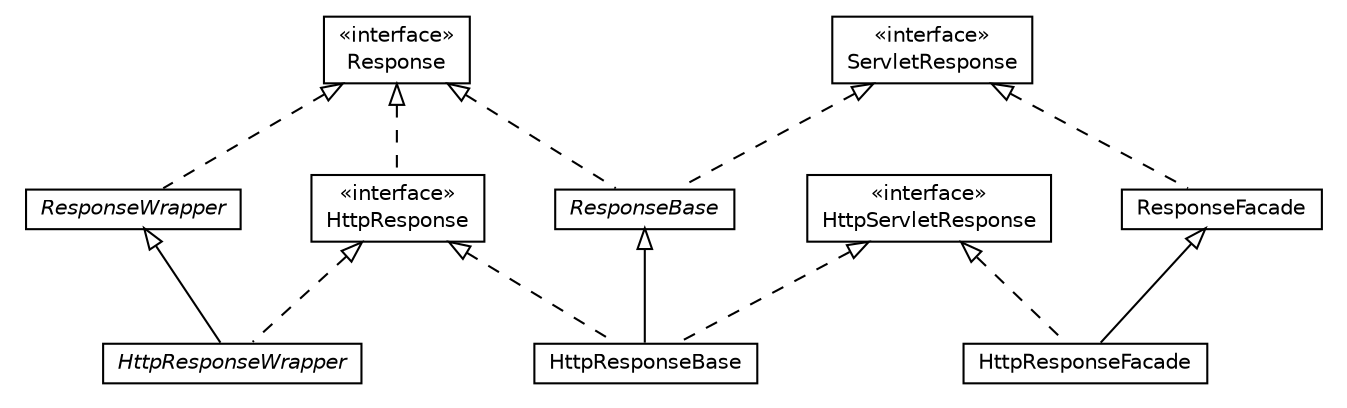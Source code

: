 #!/usr/local/bin/dot
#
# Class diagram 
# Generated by UmlGraph version 5.0 (http://www.spinellis.gr/sw/umlgraph)
#

digraph G {
	edge [fontname="Helvetica",fontsize=10,labelfontname="Helvetica",labelfontsize=10];
	node [fontname="Helvetica",fontsize=10,shape=plaintext];
	nodesep=0.25;
	ranksep=0.5;
	// HttpResponseBase
	c31 [label=<<table title="HttpResponseBase" border="0" cellborder="1" cellspacing="0" cellpadding="2" port="p"><tr><td><table border="0" cellspacing="0" cellpadding="1"><tr><td align="center" balign="center"> HttpResponseBase </td></tr></table></td></tr></table>>, fontname="Helvetica", fontcolor="black", fontsize=10.0];
	// HttpResponseWrapper
	c32 [label=<<table title="HttpResponseWrapper" border="0" cellborder="1" cellspacing="0" cellpadding="2" port="p"><tr><td><table border="0" cellspacing="0" cellpadding="1"><tr><td align="center" balign="center"><font face="Helvetica-Oblique"> HttpResponseWrapper </font></td></tr></table></td></tr></table>>, fontname="Helvetica", fontcolor="black", fontsize=10.0];
	// HttpResponseFacade
	c33 [label=<<table title="HttpResponseFacade" border="0" cellborder="1" cellspacing="0" cellpadding="2" port="p"><tr><td><table border="0" cellspacing="0" cellpadding="1"><tr><td align="center" balign="center"> HttpResponseFacade </td></tr></table></td></tr></table>>, fontname="Helvetica", fontcolor="black", fontsize=10.0];
	// ResponseWrapper
	c34 [label=<<table title="ResponseWrapper" border="0" cellborder="1" cellspacing="0" cellpadding="2" port="p"><tr><td><table border="0" cellspacing="0" cellpadding="1"><tr><td align="center" balign="center"><font face="Helvetica-Oblique"> ResponseWrapper </font></td></tr></table></td></tr></table>>, fontname="Helvetica", fontcolor="black", fontsize=10.0];
	// HttpResponse
	c35 [label=<<table title="HttpResponse" border="0" cellborder="1" cellspacing="0" cellpadding="2" port="p"><tr><td><table border="0" cellspacing="0" cellpadding="1"><tr><td align="center" balign="center"> &#171;interface&#187; </td></tr><tr><td align="center" balign="center"> HttpResponse </td></tr></table></td></tr></table>>, fontname="Helvetica", fontcolor="black", fontsize=10.0];
	// ResponseBase
	c36 [label=<<table title="ResponseBase" border="0" cellborder="1" cellspacing="0" cellpadding="2" port="p"><tr><td><table border="0" cellspacing="0" cellpadding="1"><tr><td align="center" balign="center"><font face="Helvetica-Oblique"> ResponseBase </font></td></tr></table></td></tr></table>>, fontname="Helvetica", fontcolor="black", fontsize=10.0];
	// HttpServletResponse
	c37 [label=<<table title="HttpServletResponse" border="0" cellborder="1" cellspacing="0" cellpadding="2" port="p"><tr><td><table border="0" cellspacing="0" cellpadding="1"><tr><td align="center" balign="center"> &#171;interface&#187; </td></tr><tr><td align="center" balign="center"> HttpServletResponse </td></tr></table></td></tr></table>>, fontname="Helvetica", fontcolor="black", fontsize=10.0];
	// ResponseFacade
	c38 [label=<<table title="ResponseFacade" border="0" cellborder="1" cellspacing="0" cellpadding="2" port="p"><tr><td><table border="0" cellspacing="0" cellpadding="1"><tr><td align="center" balign="center"> ResponseFacade </td></tr></table></td></tr></table>>, fontname="Helvetica", fontcolor="black", fontsize=10.0];
	// ServletResponse
	c39 [label=<<table title="ServletResponse" border="0" cellborder="1" cellspacing="0" cellpadding="2" port="p"><tr><td><table border="0" cellspacing="0" cellpadding="1"><tr><td align="center" balign="center"> &#171;interface&#187; </td></tr><tr><td align="center" balign="center"> ServletResponse </td></tr></table></td></tr></table>>, fontname="Helvetica", fontcolor="black", fontsize=10.0];
	// Response
	c40 [label=<<table title="Response" border="0" cellborder="1" cellspacing="0" cellpadding="2" port="p"><tr><td><table border="0" cellspacing="0" cellpadding="1"><tr><td align="center" balign="center"> &#171;interface&#187; </td></tr><tr><td align="center" balign="center"> Response </td></tr></table></td></tr></table>>, fontname="Helvetica", fontcolor="black", fontsize=10.0];
	//HttpResponseBase extends ResponseBase
	c36:p -> c31:p [dir=back,arrowtail=empty];
	//HttpResponseBase implements HttpResponse
	c35:p -> c31:p [dir=back,arrowtail=empty,style=dashed];
	//HttpResponseBase implements HttpServletResponse
	c37:p -> c31:p [dir=back,arrowtail=empty,style=dashed];
	//HttpResponseWrapper extends ResponseWrapper
	c34:p -> c32:p [dir=back,arrowtail=empty];
	//HttpResponseWrapper implements HttpResponse
	c35:p -> c32:p [dir=back,arrowtail=empty,style=dashed];
	//HttpResponseFacade extends ResponseFacade
	c38:p -> c33:p [dir=back,arrowtail=empty];
	//HttpResponseFacade implements HttpServletResponse
	c37:p -> c33:p [dir=back,arrowtail=empty,style=dashed];
	//ResponseWrapper implements Response
	c40:p -> c34:p [dir=back,arrowtail=empty,style=dashed];
	//HttpResponse implements Response
	c40:p -> c35:p [dir=back,arrowtail=empty,style=dashed];
	//ResponseBase implements Response
	c40:p -> c36:p [dir=back,arrowtail=empty,style=dashed];
	//ResponseBase implements ServletResponse
	c39:p -> c36:p [dir=back,arrowtail=empty,style=dashed];
	//ResponseFacade implements ServletResponse
	c39:p -> c38:p [dir=back,arrowtail=empty,style=dashed];
}

